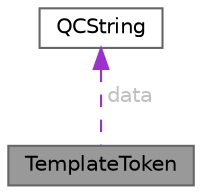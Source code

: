 digraph "TemplateToken"
{
 // INTERACTIVE_SVG=YES
 // LATEX_PDF_SIZE
  bgcolor="transparent";
  edge [fontname=Helvetica,fontsize=10,labelfontname=Helvetica,labelfontsize=10];
  node [fontname=Helvetica,fontsize=10,shape=box,height=0.2,width=0.4];
  Node1 [label="TemplateToken",height=0.2,width=0.4,color="gray40", fillcolor="grey60", style="filled", fontcolor="black",tooltip="Class representing a lexical token in a template."];
  Node2 -> Node1 [dir="back",color="darkorchid3",style="dashed",label=" data",fontcolor="grey" ];
  Node2 [label="QCString",height=0.2,width=0.4,color="gray40", fillcolor="white", style="filled",URL="$d9/d45/class_q_c_string.html",tooltip="This is an alternative implementation of QCString."];
}
